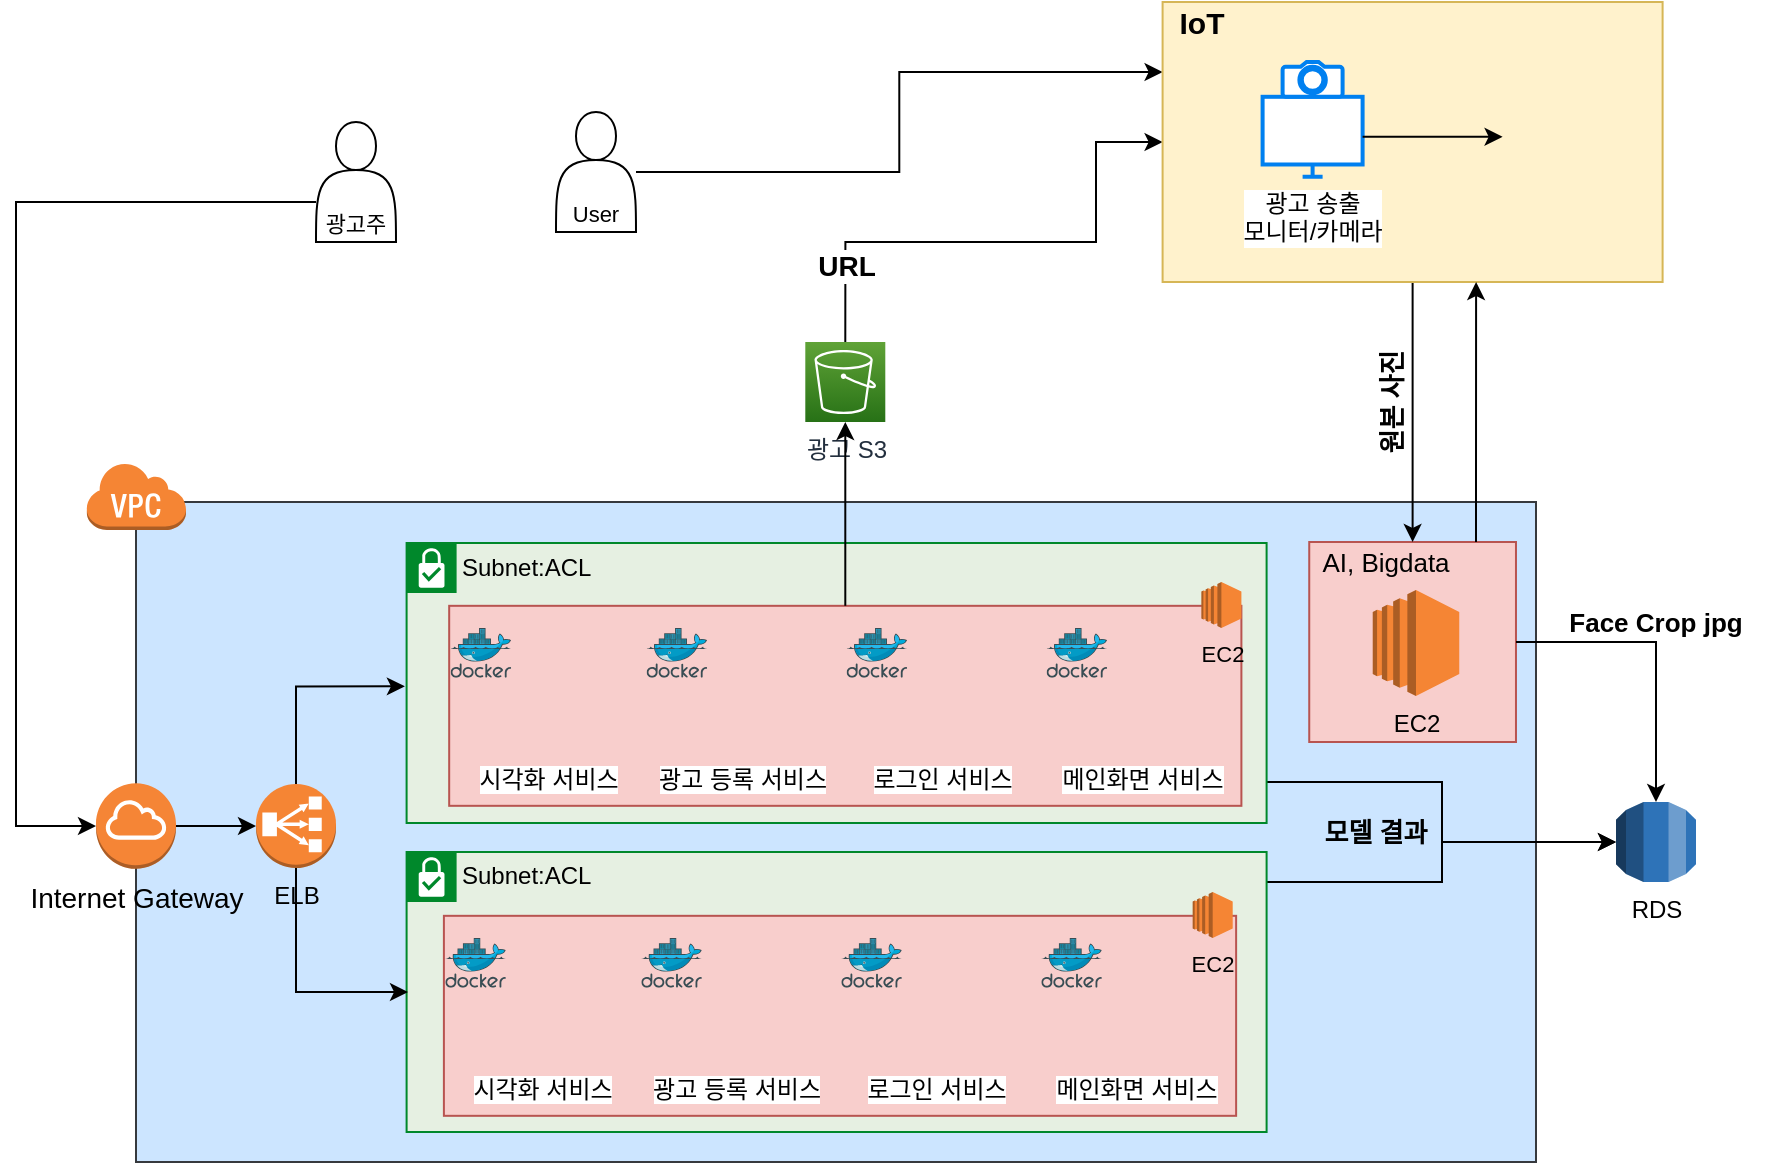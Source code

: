 <mxfile version="14.7.2" type="github">
  <diagram id="4jmj68S6x0aWC6QBNpU3" name="Page-1">
    <mxGraphModel dx="1865" dy="548" grid="1" gridSize="10" guides="1" tooltips="1" connect="1" arrows="1" fold="1" page="1" pageScale="1" pageWidth="827" pageHeight="1169" math="0" shadow="0">
      <root>
        <mxCell id="0" />
        <mxCell id="1" parent="0" />
        <mxCell id="JiBkNlwNgvGs8iEzdn5c-1" style="edgeStyle=orthogonalEdgeStyle;rounded=0;orthogonalLoop=1;jettySize=auto;html=1;entryX=0;entryY=0.25;entryDx=0;entryDy=0;" edge="1" parent="1" source="JiBkNlwNgvGs8iEzdn5c-2" target="JiBkNlwNgvGs8iEzdn5c-67">
          <mxGeometry relative="1" as="geometry" />
        </mxCell>
        <mxCell id="JiBkNlwNgvGs8iEzdn5c-2" value="" style="shape=actor;whiteSpace=wrap;html=1;strokeColor=#000000;" vertex="1" parent="1">
          <mxGeometry x="-540" y="115" width="40" height="60" as="geometry" />
        </mxCell>
        <mxCell id="JiBkNlwNgvGs8iEzdn5c-3" value="Subnet:ACL" style="shape=mxgraph.ibm.box;prType=subnet;fontStyle=0;verticalAlign=top;align=left;spacingLeft=32;spacingTop=4;fillColor=#E6F0E2;rounded=0;whiteSpace=wrap;html=1;strokeColor=#00882B;strokeWidth=1;dashed=0;container=1;spacing=-4;collapsible=0;expand=0;recursiveResize=0;" vertex="1" parent="1">
          <mxGeometry x="-490" y="448.2" width="140" height="120" as="geometry" />
        </mxCell>
        <mxCell id="JiBkNlwNgvGs8iEzdn5c-4" value="" style="rounded=0;whiteSpace=wrap;html=1;fillColor=#cce5ff;strokeColor=#36393d;" vertex="1" parent="1">
          <mxGeometry x="-750" y="310" width="700" height="330" as="geometry" />
        </mxCell>
        <mxCell id="JiBkNlwNgvGs8iEzdn5c-5" value="&lt;font size=&quot;1&quot;&gt;&lt;b style=&quot;font-size: 13px&quot;&gt;원본 사진&lt;/b&gt;&lt;/font&gt;" style="text;html=1;strokeColor=none;fillColor=none;align=center;verticalAlign=middle;whiteSpace=wrap;rounded=0;rotation=-90;" vertex="1" parent="1">
          <mxGeometry x="-155" y="250" width="65" height="20" as="geometry" />
        </mxCell>
        <mxCell id="JiBkNlwNgvGs8iEzdn5c-6" value="&lt;span style=&quot;font-size: 13px&quot;&gt;&lt;b&gt;광고 ID&lt;/b&gt;&lt;/span&gt;" style="text;html=1;strokeColor=none;fillColor=none;align=center;verticalAlign=middle;whiteSpace=wrap;rounded=0;rotation=90;" vertex="1" parent="1">
          <mxGeometry x="-100" y="120" width="50" height="20" as="geometry" />
        </mxCell>
        <mxCell id="JiBkNlwNgvGs8iEzdn5c-7" value="" style="outlineConnect=0;dashed=0;verticalLabelPosition=bottom;verticalAlign=top;align=center;html=1;shape=mxgraph.aws3.virtual_private_cloud;fillColor=#F58534;gradientColor=none;strokeColor=#000000;" vertex="1" parent="1">
          <mxGeometry x="-775" y="290" width="50" height="34" as="geometry" />
        </mxCell>
        <mxCell id="JiBkNlwNgvGs8iEzdn5c-8" value="&lt;font style=&quot;font-size: 14px&quot;&gt;&lt;b&gt;URL&lt;/b&gt;&lt;/font&gt;" style="edgeStyle=orthogonalEdgeStyle;rounded=0;orthogonalLoop=1;jettySize=auto;html=1;entryX=0;entryY=0.5;entryDx=0;entryDy=0;exitX=0.5;exitY=0;exitDx=0;exitDy=0;exitPerimeter=0;" edge="1" parent="1" source="JiBkNlwNgvGs8iEzdn5c-9" target="JiBkNlwNgvGs8iEzdn5c-67">
          <mxGeometry x="-0.705" relative="1" as="geometry">
            <mxPoint as="offset" />
            <mxPoint x="-370" y="530" as="targetPoint" />
            <Array as="points">
              <mxPoint x="-395" y="180" />
              <mxPoint x="-270" y="180" />
              <mxPoint x="-270" y="130" />
            </Array>
          </mxGeometry>
        </mxCell>
        <mxCell id="JiBkNlwNgvGs8iEzdn5c-9" value="광고 S3" style="points=[[0,0,0],[0.25,0,0],[0.5,0,0],[0.75,0,0],[1,0,0],[0,1,0],[0.25,1,0],[0.5,1,0],[0.75,1,0],[1,1,0],[0,0.25,0],[0,0.5,0],[0,0.75,0],[1,0.25,0],[1,0.5,0],[1,0.75,0]];outlineConnect=0;fontColor=#232F3E;gradientColor=#60A337;gradientDirection=north;fillColor=#277116;strokeColor=#ffffff;dashed=0;verticalLabelPosition=bottom;verticalAlign=top;align=center;html=1;fontSize=12;fontStyle=0;aspect=fixed;shape=mxgraph.aws4.resourceIcon;resIcon=mxgraph.aws4.s3;" vertex="1" parent="1">
          <mxGeometry x="-415.35" y="230" width="40" height="40" as="geometry" />
        </mxCell>
        <mxCell id="JiBkNlwNgvGs8iEzdn5c-10" value="&lt;b&gt;&lt;font style=&quot;font-size: 13px&quot;&gt;모델 결과&lt;/font&gt;&lt;/b&gt;" style="text;html=1;strokeColor=none;fillColor=none;align=center;verticalAlign=middle;whiteSpace=wrap;rounded=0;rotation=0;" vertex="1" parent="1">
          <mxGeometry x="-170" y="465" width="80" height="20" as="geometry" />
        </mxCell>
        <mxCell id="JiBkNlwNgvGs8iEzdn5c-11" value="&lt;span style=&quot;font-size: 13px&quot;&gt;&lt;b&gt;Face Crop jpg&lt;/b&gt;&lt;/span&gt;" style="text;html=1;strokeColor=none;fillColor=none;align=center;verticalAlign=middle;whiteSpace=wrap;rounded=0;rotation=0;" vertex="1" parent="1">
          <mxGeometry x="-45" y="360" width="110" height="20" as="geometry" />
        </mxCell>
        <mxCell id="JiBkNlwNgvGs8iEzdn5c-12" value="RDS" style="outlineConnect=0;dashed=0;verticalLabelPosition=bottom;verticalAlign=top;align=center;html=1;shape=mxgraph.aws3.rds;fillColor=#2E73B8;gradientColor=none;" vertex="1" parent="1">
          <mxGeometry x="-10" y="460" width="40" height="40" as="geometry" />
        </mxCell>
        <mxCell id="JiBkNlwNgvGs8iEzdn5c-13" style="edgeStyle=orthogonalEdgeStyle;rounded=0;orthogonalLoop=1;jettySize=auto;html=1;entryX=0;entryY=0.5;entryDx=0;entryDy=0;entryPerimeter=0;" edge="1" parent="1" source="JiBkNlwNgvGs8iEzdn5c-14" target="JiBkNlwNgvGs8iEzdn5c-12">
          <mxGeometry relative="1" as="geometry">
            <Array as="points">
              <mxPoint x="-97" y="450" />
              <mxPoint x="-97" y="480" />
            </Array>
          </mxGeometry>
        </mxCell>
        <mxCell id="JiBkNlwNgvGs8iEzdn5c-14" value="Subnet:ACL" style="shape=mxgraph.ibm.box;prType=subnet;fontStyle=0;verticalAlign=top;align=left;spacingLeft=32;spacingTop=4;fillColor=#E6F0E2;rounded=0;whiteSpace=wrap;html=1;strokeColor=#00882B;strokeWidth=1;dashed=0;container=1;spacing=-4;collapsible=0;expand=0;recursiveResize=0;" vertex="1" parent="1">
          <mxGeometry x="-614.7" y="330.5" width="430" height="140" as="geometry" />
        </mxCell>
        <mxCell id="JiBkNlwNgvGs8iEzdn5c-15" value="" style="aspect=fixed;html=1;points=[];align=center;image;fontSize=12;image=img/lib/mscae/Docker.svg;strokeColor=#000000;" vertex="1" parent="JiBkNlwNgvGs8iEzdn5c-14">
          <mxGeometry x="23" y="42.5" width="30.289" height="24.84" as="geometry" />
        </mxCell>
        <mxCell id="JiBkNlwNgvGs8iEzdn5c-16" value="" style="rounded=0;whiteSpace=wrap;html=1;strokeColor=#b85450;fillColor=#f8cecc;" vertex="1" parent="JiBkNlwNgvGs8iEzdn5c-14">
          <mxGeometry x="21.29" y="31.41" width="396.11" height="100" as="geometry" />
        </mxCell>
        <mxCell id="JiBkNlwNgvGs8iEzdn5c-17" value="" style="group" vertex="1" connectable="0" parent="JiBkNlwNgvGs8iEzdn5c-14">
          <mxGeometry x="120" y="42.5" width="80" height="61.92" as="geometry" />
        </mxCell>
        <mxCell id="JiBkNlwNgvGs8iEzdn5c-18" value="" style="group" vertex="1" connectable="0" parent="JiBkNlwNgvGs8iEzdn5c-17">
          <mxGeometry width="70" height="61.92" as="geometry" />
        </mxCell>
        <mxCell id="JiBkNlwNgvGs8iEzdn5c-19" value="" style="aspect=fixed;html=1;points=[];align=center;image;fontSize=12;image=img/lib/mscae/Docker.svg;strokeColor=#000000;" vertex="1" parent="JiBkNlwNgvGs8iEzdn5c-18">
          <mxGeometry width="30.289" height="24.84" as="geometry" />
        </mxCell>
        <mxCell id="JiBkNlwNgvGs8iEzdn5c-20" value="광고 등록 서비스" style="shape=image;html=1;verticalAlign=top;verticalLabelPosition=bottom;labelBackgroundColor=#ffffff;imageAspect=0;aspect=fixed;image=https://cdn4.iconfinder.com/data/icons/logos-brands-5/24/flask-128.png;strokeColor=#000000;" vertex="1" parent="JiBkNlwNgvGs8iEzdn5c-18">
          <mxGeometry x="24.893" y="16.898" width="45.022" height="45.022" as="geometry" />
        </mxCell>
        <mxCell id="JiBkNlwNgvGs8iEzdn5c-21" value="" style="aspect=fixed;html=1;points=[];align=center;image;fontSize=12;image=img/lib/mscae/Docker.svg;strokeColor=#000000;" vertex="1" parent="JiBkNlwNgvGs8iEzdn5c-18">
          <mxGeometry x="-98" width="30.289" height="24.84" as="geometry" />
        </mxCell>
        <mxCell id="JiBkNlwNgvGs8iEzdn5c-22" value="" style="group" vertex="1" connectable="0" parent="JiBkNlwNgvGs8iEzdn5c-14">
          <mxGeometry x="220" y="42.5" width="80" height="61.92" as="geometry" />
        </mxCell>
        <mxCell id="JiBkNlwNgvGs8iEzdn5c-23" value="" style="group" vertex="1" connectable="0" parent="JiBkNlwNgvGs8iEzdn5c-22">
          <mxGeometry width="70" height="61.92" as="geometry" />
        </mxCell>
        <mxCell id="JiBkNlwNgvGs8iEzdn5c-24" value="" style="aspect=fixed;html=1;points=[];align=center;image;fontSize=12;image=img/lib/mscae/Docker.svg;strokeColor=#000000;" vertex="1" parent="JiBkNlwNgvGs8iEzdn5c-23">
          <mxGeometry width="30.289" height="24.84" as="geometry" />
        </mxCell>
        <mxCell id="JiBkNlwNgvGs8iEzdn5c-25" value="로그인 서비스" style="shape=image;html=1;verticalAlign=top;verticalLabelPosition=bottom;labelBackgroundColor=#ffffff;imageAspect=0;aspect=fixed;image=https://cdn4.iconfinder.com/data/icons/logos-brands-5/24/flask-128.png;strokeColor=#000000;" vertex="1" parent="JiBkNlwNgvGs8iEzdn5c-23">
          <mxGeometry x="24.893" y="16.898" width="45.022" height="45.022" as="geometry" />
        </mxCell>
        <mxCell id="JiBkNlwNgvGs8iEzdn5c-26" value="" style="group" vertex="1" connectable="0" parent="JiBkNlwNgvGs8iEzdn5c-14">
          <mxGeometry x="320" y="42.5" width="80" height="61.92" as="geometry" />
        </mxCell>
        <mxCell id="JiBkNlwNgvGs8iEzdn5c-27" value="" style="group" vertex="1" connectable="0" parent="JiBkNlwNgvGs8iEzdn5c-26">
          <mxGeometry width="70" height="61.92" as="geometry" />
        </mxCell>
        <mxCell id="JiBkNlwNgvGs8iEzdn5c-28" value="" style="aspect=fixed;html=1;points=[];align=center;image;fontSize=12;image=img/lib/mscae/Docker.svg;strokeColor=#000000;" vertex="1" parent="JiBkNlwNgvGs8iEzdn5c-27">
          <mxGeometry width="30.289" height="24.84" as="geometry" />
        </mxCell>
        <mxCell id="JiBkNlwNgvGs8iEzdn5c-29" value="메인화면 서비스" style="shape=image;html=1;verticalAlign=top;verticalLabelPosition=bottom;labelBackgroundColor=#ffffff;imageAspect=0;aspect=fixed;image=https://cdn4.iconfinder.com/data/icons/logos-brands-5/24/flask-128.png;strokeColor=#000000;" vertex="1" parent="JiBkNlwNgvGs8iEzdn5c-27">
          <mxGeometry x="24.893" y="16.898" width="45.022" height="45.022" as="geometry" />
        </mxCell>
        <mxCell id="JiBkNlwNgvGs8iEzdn5c-30" value="시각화 서비스" style="shape=image;html=1;verticalAlign=top;verticalLabelPosition=bottom;labelBackgroundColor=#ffffff;imageAspect=0;aspect=fixed;image=https://cdn4.iconfinder.com/data/icons/logos-brands-5/24/flask-128.png;strokeColor=#000000;" vertex="1" parent="JiBkNlwNgvGs8iEzdn5c-14">
          <mxGeometry x="47.893" y="59.398" width="45.022" height="45.022" as="geometry" />
        </mxCell>
        <mxCell id="JiBkNlwNgvGs8iEzdn5c-31" value="EC2" style="outlineConnect=0;dashed=0;verticalLabelPosition=bottom;verticalAlign=top;align=center;html=1;shape=mxgraph.aws3.ec2;fillColor=#F58534;gradientColor=none;fontSize=11;" vertex="1" parent="JiBkNlwNgvGs8iEzdn5c-14">
          <mxGeometry x="397.4" y="19.5" width="20" height="23" as="geometry" />
        </mxCell>
        <mxCell id="JiBkNlwNgvGs8iEzdn5c-32" style="edgeStyle=orthogonalEdgeStyle;rounded=0;orthogonalLoop=1;jettySize=auto;html=1;entryX=0;entryY=0.5;entryDx=0;entryDy=0;entryPerimeter=0;" edge="1" parent="1" source="JiBkNlwNgvGs8iEzdn5c-33" target="JiBkNlwNgvGs8iEzdn5c-12">
          <mxGeometry relative="1" as="geometry">
            <mxPoint x="-130" y="560" as="targetPoint" />
            <Array as="points">
              <mxPoint x="-97" y="500" />
              <mxPoint x="-97" y="480" />
            </Array>
          </mxGeometry>
        </mxCell>
        <mxCell id="JiBkNlwNgvGs8iEzdn5c-33" value="&lt;span&gt;Subnet:ACL&lt;/span&gt;" style="shape=mxgraph.ibm.box;prType=subnet;fontStyle=0;verticalAlign=top;align=left;spacingLeft=32;spacingTop=4;fillColor=#E6F0E2;rounded=0;whiteSpace=wrap;html=1;strokeColor=#00882B;strokeWidth=1;dashed=0;container=1;spacing=-4;collapsible=0;expand=0;recursiveResize=0;" vertex="1" parent="1">
          <mxGeometry x="-614.7" y="485.0" width="430" height="140" as="geometry" />
        </mxCell>
        <mxCell id="JiBkNlwNgvGs8iEzdn5c-34" value="" style="aspect=fixed;html=1;points=[];align=center;image;fontSize=12;image=img/lib/mscae/Docker.svg;strokeColor=#000000;" vertex="1" parent="JiBkNlwNgvGs8iEzdn5c-33">
          <mxGeometry x="18.65" y="43.0" width="30.289" height="24.84" as="geometry" />
        </mxCell>
        <mxCell id="JiBkNlwNgvGs8iEzdn5c-35" value="" style="rounded=0;whiteSpace=wrap;html=1;strokeColor=#b85450;fillColor=#f8cecc;" vertex="1" parent="JiBkNlwNgvGs8iEzdn5c-33">
          <mxGeometry x="18.65" y="31.91" width="396.11" height="100" as="geometry" />
        </mxCell>
        <mxCell id="JiBkNlwNgvGs8iEzdn5c-36" value="" style="group" vertex="1" connectable="0" parent="JiBkNlwNgvGs8iEzdn5c-33">
          <mxGeometry x="117.36" y="43.0" width="80" height="61.92" as="geometry" />
        </mxCell>
        <mxCell id="JiBkNlwNgvGs8iEzdn5c-37" value="" style="group" vertex="1" connectable="0" parent="JiBkNlwNgvGs8iEzdn5c-36">
          <mxGeometry width="70" height="61.92" as="geometry" />
        </mxCell>
        <mxCell id="JiBkNlwNgvGs8iEzdn5c-38" value="" style="aspect=fixed;html=1;points=[];align=center;image;fontSize=12;image=img/lib/mscae/Docker.svg;strokeColor=#000000;" vertex="1" parent="JiBkNlwNgvGs8iEzdn5c-37">
          <mxGeometry width="30.289" height="24.84" as="geometry" />
        </mxCell>
        <mxCell id="JiBkNlwNgvGs8iEzdn5c-39" value="광고 등록 서비스" style="shape=image;html=1;verticalAlign=top;verticalLabelPosition=bottom;labelBackgroundColor=#ffffff;imageAspect=0;aspect=fixed;image=https://cdn4.iconfinder.com/data/icons/logos-brands-5/24/flask-128.png;strokeColor=#000000;" vertex="1" parent="JiBkNlwNgvGs8iEzdn5c-37">
          <mxGeometry x="24.893" y="16.898" width="45.022" height="45.022" as="geometry" />
        </mxCell>
        <mxCell id="JiBkNlwNgvGs8iEzdn5c-40" value="" style="aspect=fixed;html=1;points=[];align=center;image;fontSize=12;image=img/lib/mscae/Docker.svg;strokeColor=#000000;" vertex="1" parent="JiBkNlwNgvGs8iEzdn5c-37">
          <mxGeometry x="-98" width="30.289" height="24.84" as="geometry" />
        </mxCell>
        <mxCell id="JiBkNlwNgvGs8iEzdn5c-41" value="" style="group" vertex="1" connectable="0" parent="JiBkNlwNgvGs8iEzdn5c-33">
          <mxGeometry x="217.36" y="43.0" width="80" height="61.92" as="geometry" />
        </mxCell>
        <mxCell id="JiBkNlwNgvGs8iEzdn5c-42" value="" style="group" vertex="1" connectable="0" parent="JiBkNlwNgvGs8iEzdn5c-41">
          <mxGeometry width="70" height="61.92" as="geometry" />
        </mxCell>
        <mxCell id="JiBkNlwNgvGs8iEzdn5c-43" value="" style="aspect=fixed;html=1;points=[];align=center;image;fontSize=12;image=img/lib/mscae/Docker.svg;strokeColor=#000000;" vertex="1" parent="JiBkNlwNgvGs8iEzdn5c-42">
          <mxGeometry width="30.289" height="24.84" as="geometry" />
        </mxCell>
        <mxCell id="JiBkNlwNgvGs8iEzdn5c-44" value="로그인 서비스" style="shape=image;html=1;verticalAlign=top;verticalLabelPosition=bottom;labelBackgroundColor=#ffffff;imageAspect=0;aspect=fixed;image=https://cdn4.iconfinder.com/data/icons/logos-brands-5/24/flask-128.png;strokeColor=#000000;" vertex="1" parent="JiBkNlwNgvGs8iEzdn5c-42">
          <mxGeometry x="24.893" y="16.898" width="45.022" height="45.022" as="geometry" />
        </mxCell>
        <mxCell id="JiBkNlwNgvGs8iEzdn5c-45" value="" style="group" vertex="1" connectable="0" parent="JiBkNlwNgvGs8iEzdn5c-33">
          <mxGeometry x="317.36" y="43.0" width="80" height="61.92" as="geometry" />
        </mxCell>
        <mxCell id="JiBkNlwNgvGs8iEzdn5c-46" value="" style="group" vertex="1" connectable="0" parent="JiBkNlwNgvGs8iEzdn5c-45">
          <mxGeometry width="70" height="61.92" as="geometry" />
        </mxCell>
        <mxCell id="JiBkNlwNgvGs8iEzdn5c-47" value="" style="aspect=fixed;html=1;points=[];align=center;image;fontSize=12;image=img/lib/mscae/Docker.svg;strokeColor=#000000;" vertex="1" parent="JiBkNlwNgvGs8iEzdn5c-46">
          <mxGeometry width="30.289" height="24.84" as="geometry" />
        </mxCell>
        <mxCell id="JiBkNlwNgvGs8iEzdn5c-48" value="메인화면 서비스" style="shape=image;html=1;verticalAlign=top;verticalLabelPosition=bottom;labelBackgroundColor=#ffffff;imageAspect=0;aspect=fixed;image=https://cdn4.iconfinder.com/data/icons/logos-brands-5/24/flask-128.png;strokeColor=#000000;" vertex="1" parent="JiBkNlwNgvGs8iEzdn5c-46">
          <mxGeometry x="24.893" y="16.898" width="45.022" height="45.022" as="geometry" />
        </mxCell>
        <mxCell id="JiBkNlwNgvGs8iEzdn5c-49" value="시각화 서비스" style="shape=image;html=1;verticalAlign=top;verticalLabelPosition=bottom;labelBackgroundColor=#ffffff;imageAspect=0;aspect=fixed;image=https://cdn4.iconfinder.com/data/icons/logos-brands-5/24/flask-128.png;strokeColor=#000000;" vertex="1" parent="JiBkNlwNgvGs8iEzdn5c-33">
          <mxGeometry x="45.253" y="59.898" width="45.022" height="45.022" as="geometry" />
        </mxCell>
        <mxCell id="JiBkNlwNgvGs8iEzdn5c-50" value="EC2" style="outlineConnect=0;dashed=0;verticalLabelPosition=bottom;verticalAlign=top;align=center;html=1;shape=mxgraph.aws3.ec2;fillColor=#F58534;gradientColor=none;fontSize=11;" vertex="1" parent="JiBkNlwNgvGs8iEzdn5c-33">
          <mxGeometry x="393.05" y="20.0" width="20" height="23" as="geometry" />
        </mxCell>
        <mxCell id="JiBkNlwNgvGs8iEzdn5c-51" value="" style="group" vertex="1" connectable="0" parent="1">
          <mxGeometry x="-660" y="120" width="40" height="60" as="geometry" />
        </mxCell>
        <mxCell id="JiBkNlwNgvGs8iEzdn5c-52" value="" style="shape=actor;whiteSpace=wrap;html=1;strokeColor=#000000;" vertex="1" parent="JiBkNlwNgvGs8iEzdn5c-51">
          <mxGeometry width="40" height="60" as="geometry" />
        </mxCell>
        <mxCell id="JiBkNlwNgvGs8iEzdn5c-53" value="&lt;font style=&quot;font-size: 11px&quot;&gt;광고주&lt;/font&gt;" style="text;html=1;strokeColor=none;fillColor=none;align=center;verticalAlign=middle;whiteSpace=wrap;rounded=0;fontSize=14;" vertex="1" parent="JiBkNlwNgvGs8iEzdn5c-51">
          <mxGeometry y="40" width="40" height="20" as="geometry" />
        </mxCell>
        <mxCell id="JiBkNlwNgvGs8iEzdn5c-54" style="edgeStyle=orthogonalEdgeStyle;rounded=0;orthogonalLoop=1;jettySize=auto;html=1;entryX=0;entryY=0.5;entryDx=0;entryDy=0;entryPerimeter=0;fontSize=14;" edge="1" parent="1" source="JiBkNlwNgvGs8iEzdn5c-52" target="JiBkNlwNgvGs8iEzdn5c-56">
          <mxGeometry relative="1" as="geometry">
            <Array as="points">
              <mxPoint x="-810" y="160" />
              <mxPoint x="-810" y="472" />
            </Array>
          </mxGeometry>
        </mxCell>
        <mxCell id="JiBkNlwNgvGs8iEzdn5c-55" style="edgeStyle=orthogonalEdgeStyle;rounded=0;orthogonalLoop=1;jettySize=auto;html=1;entryX=0;entryY=0.5;entryDx=0;entryDy=0;entryPerimeter=0;" edge="1" parent="1" source="JiBkNlwNgvGs8iEzdn5c-56" target="JiBkNlwNgvGs8iEzdn5c-59">
          <mxGeometry relative="1" as="geometry" />
        </mxCell>
        <mxCell id="JiBkNlwNgvGs8iEzdn5c-56" value="Internet Gateway" style="outlineConnect=0;dashed=0;verticalLabelPosition=bottom;verticalAlign=top;align=center;html=1;shape=mxgraph.aws3.internet_gateway;fillColor=#F58536;gradientColor=none;fontSize=14;" vertex="1" parent="1">
          <mxGeometry x="-770" y="450.57" width="40" height="42.86" as="geometry" />
        </mxCell>
        <mxCell id="JiBkNlwNgvGs8iEzdn5c-57" style="edgeStyle=orthogonalEdgeStyle;rounded=0;orthogonalLoop=1;jettySize=auto;html=1;" edge="1" parent="1" source="JiBkNlwNgvGs8iEzdn5c-59">
          <mxGeometry relative="1" as="geometry">
            <mxPoint x="-614" y="555" as="targetPoint" />
            <Array as="points">
              <mxPoint x="-670" y="555" />
              <mxPoint x="-614" y="555" />
            </Array>
          </mxGeometry>
        </mxCell>
        <mxCell id="JiBkNlwNgvGs8iEzdn5c-58" style="edgeStyle=orthogonalEdgeStyle;rounded=0;orthogonalLoop=1;jettySize=auto;html=1;entryX=-0.002;entryY=0.512;entryDx=0;entryDy=0;entryPerimeter=0;" edge="1" parent="1" source="JiBkNlwNgvGs8iEzdn5c-59" target="JiBkNlwNgvGs8iEzdn5c-14">
          <mxGeometry relative="1" as="geometry">
            <Array as="points">
              <mxPoint x="-670" y="402" />
            </Array>
          </mxGeometry>
        </mxCell>
        <mxCell id="JiBkNlwNgvGs8iEzdn5c-59" value="ELB" style="outlineConnect=0;dashed=0;verticalLabelPosition=bottom;verticalAlign=top;align=center;html=1;shape=mxgraph.aws3.classic_load_balancer;fillColor=#F58534;gradientColor=none;" vertex="1" parent="1">
          <mxGeometry x="-690" y="451" width="40" height="42" as="geometry" />
        </mxCell>
        <mxCell id="JiBkNlwNgvGs8iEzdn5c-60" style="edgeStyle=orthogonalEdgeStyle;rounded=0;orthogonalLoop=1;jettySize=auto;html=1;entryX=0.5;entryY=1;entryDx=0;entryDy=0;entryPerimeter=0;" edge="1" parent="1" source="JiBkNlwNgvGs8iEzdn5c-16" target="JiBkNlwNgvGs8iEzdn5c-9">
          <mxGeometry relative="1" as="geometry" />
        </mxCell>
        <mxCell id="JiBkNlwNgvGs8iEzdn5c-61" value="" style="group" vertex="1" connectable="0" parent="1">
          <mxGeometry x="-170" y="330" width="120" height="101" as="geometry" />
        </mxCell>
        <mxCell id="JiBkNlwNgvGs8iEzdn5c-62" value="" style="rounded=0;whiteSpace=wrap;html=1;strokeColor=#b85450;fillColor=#f8cecc;" vertex="1" parent="JiBkNlwNgvGs8iEzdn5c-61">
          <mxGeometry x="6.62" width="103.37" height="100" as="geometry" />
        </mxCell>
        <mxCell id="JiBkNlwNgvGs8iEzdn5c-63" value="&lt;font style=&quot;font-size: 13px&quot;&gt;AI, Bigdata&lt;/font&gt;" style="text;html=1;fillColor=none;align=center;verticalAlign=middle;whiteSpace=wrap;rounded=0;" vertex="1" parent="JiBkNlwNgvGs8iEzdn5c-61">
          <mxGeometry x="6.62" width="75.63" height="20" as="geometry" />
        </mxCell>
        <mxCell id="JiBkNlwNgvGs8iEzdn5c-64" value="EC2" style="outlineConnect=0;dashed=0;verticalLabelPosition=bottom;verticalAlign=top;align=center;html=1;shape=mxgraph.aws3.ec2;fillColor=#F58534;gradientColor=none;strokeColor=#000000;" vertex="1" parent="JiBkNlwNgvGs8iEzdn5c-61">
          <mxGeometry x="38.38" y="24" width="43.25" height="53" as="geometry" />
        </mxCell>
        <mxCell id="JiBkNlwNgvGs8iEzdn5c-65" style="edgeStyle=orthogonalEdgeStyle;rounded=0;orthogonalLoop=1;jettySize=auto;html=1;entryX=0.5;entryY=0;entryDx=0;entryDy=0;" edge="1" parent="1" source="JiBkNlwNgvGs8iEzdn5c-67" target="JiBkNlwNgvGs8iEzdn5c-62">
          <mxGeometry x="-240" y="-40" as="geometry">
            <mxPoint x="45.7" y="-30.0" as="targetPoint" />
          </mxGeometry>
        </mxCell>
        <mxCell id="JiBkNlwNgvGs8iEzdn5c-66" value="" style="group" vertex="1" connectable="0" parent="1">
          <mxGeometry x="-236.7" y="60" width="250" height="140" as="geometry" />
        </mxCell>
        <mxCell id="JiBkNlwNgvGs8iEzdn5c-67" value="" style="rounded=0;whiteSpace=wrap;html=1;fillColor=#fff2cc;strokeColor=#d6b656;" vertex="1" parent="JiBkNlwNgvGs8iEzdn5c-66">
          <mxGeometry width="250" height="140" as="geometry" />
        </mxCell>
        <mxCell id="JiBkNlwNgvGs8iEzdn5c-68" value="" style="group" vertex="1" connectable="0" parent="JiBkNlwNgvGs8iEzdn5c-66">
          <mxGeometry x="50" y="30" width="50" height="57.4" as="geometry" />
        </mxCell>
        <mxCell id="JiBkNlwNgvGs8iEzdn5c-69" value="광고 송출 &lt;br&gt;모니터/카메라" style="html=1;verticalLabelPosition=bottom;align=center;labelBackgroundColor=#ffffff;verticalAlign=top;strokeWidth=2;strokeColor=#0080F0;shadow=0;dashed=0;shape=mxgraph.ios7.icons.monitor;" vertex="1" parent="JiBkNlwNgvGs8iEzdn5c-68">
          <mxGeometry y="17.4" width="50" height="40" as="geometry" />
        </mxCell>
        <mxCell id="JiBkNlwNgvGs8iEzdn5c-70" value="" style="html=1;verticalLabelPosition=bottom;align=center;labelBackgroundColor=#ffffff;verticalAlign=top;strokeWidth=2;strokeColor=#0080F0;shadow=0;dashed=0;shape=mxgraph.ios7.icons.camera;" vertex="1" parent="JiBkNlwNgvGs8iEzdn5c-68">
          <mxGeometry x="10" width="30" height="17.4" as="geometry" />
        </mxCell>
        <mxCell id="JiBkNlwNgvGs8iEzdn5c-71" value="" style="shape=image;html=1;verticalAlign=top;verticalLabelPosition=bottom;labelBackgroundColor=#ffffff;imageAspect=0;aspect=fixed;image=https://cdn4.iconfinder.com/data/icons/logos-and-brands/512/272_Raspberry_Pi_logo-128.png" vertex="1" parent="JiBkNlwNgvGs8iEzdn5c-66">
          <mxGeometry x="170" y="34.9" width="65" height="65" as="geometry" />
        </mxCell>
        <mxCell id="JiBkNlwNgvGs8iEzdn5c-72" value="&lt;font style=&quot;font-size: 15px&quot;&gt;&lt;b&gt;IoT&lt;/b&gt;&lt;/font&gt;" style="text;html=1;fillColor=none;align=center;verticalAlign=middle;whiteSpace=wrap;rounded=0;" vertex="1" parent="JiBkNlwNgvGs8iEzdn5c-66">
          <mxGeometry width="40" height="20" as="geometry" />
        </mxCell>
        <mxCell id="JiBkNlwNgvGs8iEzdn5c-73" style="edgeStyle=orthogonalEdgeStyle;rounded=0;orthogonalLoop=1;jettySize=auto;html=1;entryX=0;entryY=0.5;entryDx=0;entryDy=0;" edge="1" parent="JiBkNlwNgvGs8iEzdn5c-66" source="JiBkNlwNgvGs8iEzdn5c-69" target="JiBkNlwNgvGs8iEzdn5c-71">
          <mxGeometry x="-240" y="-40" as="geometry" />
        </mxCell>
        <mxCell id="JiBkNlwNgvGs8iEzdn5c-74" value="&lt;span style=&quot;font-size: 11px&quot;&gt;User&lt;/span&gt;" style="text;html=1;strokeColor=none;fillColor=none;align=center;verticalAlign=middle;whiteSpace=wrap;rounded=0;fontSize=14;" vertex="1" parent="1">
          <mxGeometry x="-540" y="155" width="40" height="20" as="geometry" />
        </mxCell>
        <mxCell id="JiBkNlwNgvGs8iEzdn5c-75" style="edgeStyle=orthogonalEdgeStyle;rounded=0;orthogonalLoop=1;jettySize=auto;html=1;entryX=0.5;entryY=0;entryDx=0;entryDy=0;entryPerimeter=0;" edge="1" parent="1" target="JiBkNlwNgvGs8iEzdn5c-12">
          <mxGeometry relative="1" as="geometry">
            <mxPoint x="-90" y="460" as="targetPoint" />
            <Array as="points">
              <mxPoint x="10" y="380" />
            </Array>
            <mxPoint x="-60" y="380" as="sourcePoint" />
          </mxGeometry>
        </mxCell>
        <mxCell id="JiBkNlwNgvGs8iEzdn5c-76" style="edgeStyle=orthogonalEdgeStyle;rounded=0;orthogonalLoop=1;jettySize=auto;html=1;entryX=0.627;entryY=1;entryDx=0;entryDy=0;entryPerimeter=0;" edge="1" parent="1" source="JiBkNlwNgvGs8iEzdn5c-62" target="JiBkNlwNgvGs8iEzdn5c-67">
          <mxGeometry relative="1" as="geometry">
            <Array as="points">
              <mxPoint x="-80" y="300" />
              <mxPoint x="-80" y="300" />
            </Array>
          </mxGeometry>
        </mxCell>
      </root>
    </mxGraphModel>
  </diagram>
</mxfile>
